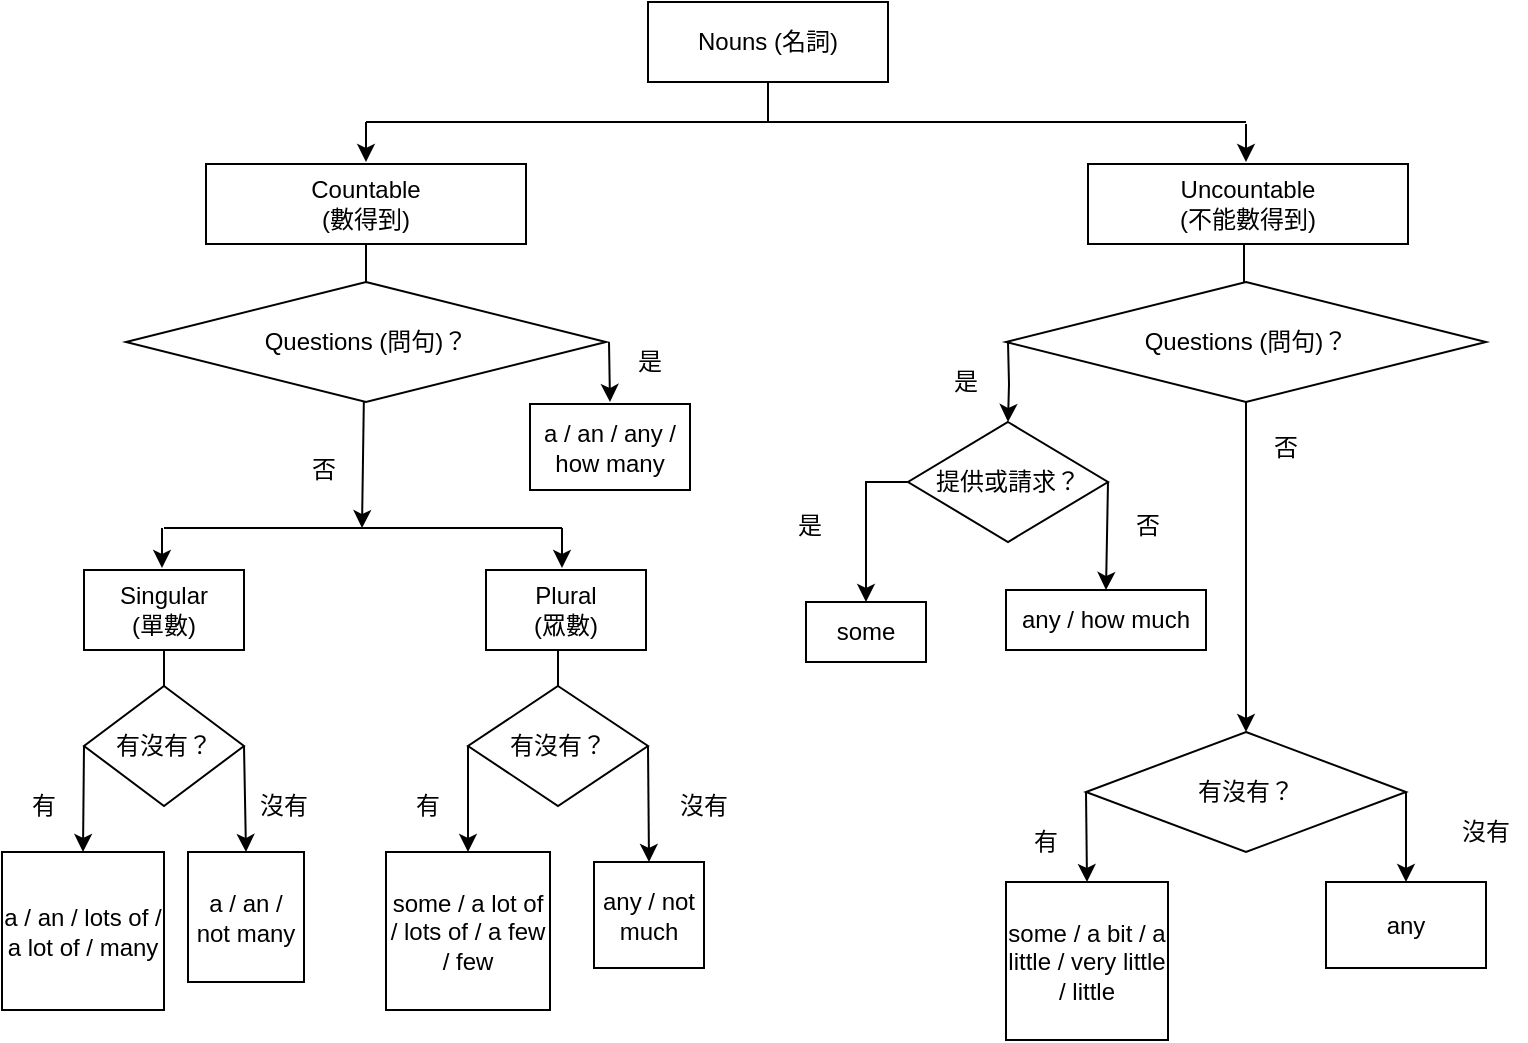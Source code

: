 <mxfile version="13.8.1" type="github"><diagram id="C5RBs43oDa-KdzZeNtuy" name="Page-1"><mxGraphModel dx="1216" dy="791" grid="1" gridSize="10" guides="1" tooltips="1" connect="1" arrows="1" fold="1" page="1" pageScale="1" pageWidth="827" pageHeight="1169" math="0" shadow="0"><root><mxCell id="WIyWlLk6GJQsqaUBKTNV-0"/><mxCell id="WIyWlLk6GJQsqaUBKTNV-1" parent="WIyWlLk6GJQsqaUBKTNV-0"/><mxCell id="ulcF0Oi9tIBlTC5bzUrJ-4" value="Nouns (名詞)" style="rounded=0;whiteSpace=wrap;html=1;" parent="WIyWlLk6GJQsqaUBKTNV-1" vertex="1"><mxGeometry x="341" y="40" width="120" height="40" as="geometry"/></mxCell><mxCell id="ulcF0Oi9tIBlTC5bzUrJ-5" value="" style="endArrow=none;html=1;" parent="WIyWlLk6GJQsqaUBKTNV-1" edge="1"><mxGeometry width="50" height="50" relative="1" as="geometry"><mxPoint x="401" y="100" as="sourcePoint"/><mxPoint x="401" y="80" as="targetPoint"/></mxGeometry></mxCell><mxCell id="ulcF0Oi9tIBlTC5bzUrJ-6" value="" style="endArrow=none;html=1;" parent="WIyWlLk6GJQsqaUBKTNV-1" edge="1"><mxGeometry width="50" height="50" relative="1" as="geometry"><mxPoint x="200" y="100" as="sourcePoint"/><mxPoint x="640" y="100" as="targetPoint"/><Array as="points"/></mxGeometry></mxCell><mxCell id="ulcF0Oi9tIBlTC5bzUrJ-8" value="" style="endArrow=classic;html=1;" parent="WIyWlLk6GJQsqaUBKTNV-1" edge="1"><mxGeometry width="50" height="50" relative="1" as="geometry"><mxPoint x="200" y="100" as="sourcePoint"/><mxPoint x="200" y="120" as="targetPoint"/></mxGeometry></mxCell><mxCell id="ulcF0Oi9tIBlTC5bzUrJ-9" value="" style="endArrow=classic;html=1;" parent="WIyWlLk6GJQsqaUBKTNV-1" edge="1"><mxGeometry width="50" height="50" relative="1" as="geometry"><mxPoint x="640" y="101" as="sourcePoint"/><mxPoint x="640" y="120" as="targetPoint"/></mxGeometry></mxCell><mxCell id="ulcF0Oi9tIBlTC5bzUrJ-11" value="&lt;div&gt;Countable&lt;/div&gt;&lt;div&gt;(數得到)&lt;/div&gt;" style="rounded=0;whiteSpace=wrap;html=1;" parent="WIyWlLk6GJQsqaUBKTNV-1" vertex="1"><mxGeometry x="120" y="121" width="160" height="40" as="geometry"/></mxCell><mxCell id="ulcF0Oi9tIBlTC5bzUrJ-12" value="Uncountable&lt;br&gt;(不能數得到)" style="rounded=0;whiteSpace=wrap;html=1;" parent="WIyWlLk6GJQsqaUBKTNV-1" vertex="1"><mxGeometry x="561" y="121" width="160" height="40" as="geometry"/></mxCell><mxCell id="ulcF0Oi9tIBlTC5bzUrJ-16" value="" style="endArrow=none;html=1;" parent="WIyWlLk6GJQsqaUBKTNV-1" edge="1"><mxGeometry width="50" height="50" relative="1" as="geometry"><mxPoint x="200" y="181" as="sourcePoint"/><mxPoint x="200" y="161" as="targetPoint"/></mxGeometry></mxCell><mxCell id="ulcF0Oi9tIBlTC5bzUrJ-17" value="" style="endArrow=none;html=1;" parent="WIyWlLk6GJQsqaUBKTNV-1" edge="1"><mxGeometry width="50" height="50" relative="1" as="geometry"><mxPoint x="639" y="181" as="sourcePoint"/><mxPoint x="639" y="161" as="targetPoint"/></mxGeometry></mxCell><mxCell id="ulcF0Oi9tIBlTC5bzUrJ-19" value="" style="endArrow=none;html=1;" parent="WIyWlLk6GJQsqaUBKTNV-1" edge="1"><mxGeometry width="50" height="50" relative="1" as="geometry"><mxPoint x="99" y="303" as="sourcePoint"/><mxPoint x="298" y="303" as="targetPoint"/><Array as="points"/></mxGeometry></mxCell><mxCell id="ulcF0Oi9tIBlTC5bzUrJ-20" value="" style="endArrow=classic;html=1;" parent="WIyWlLk6GJQsqaUBKTNV-1" edge="1"><mxGeometry width="50" height="50" relative="1" as="geometry"><mxPoint x="321.5" y="210" as="sourcePoint"/><mxPoint x="322" y="240" as="targetPoint"/></mxGeometry></mxCell><mxCell id="ulcF0Oi9tIBlTC5bzUrJ-21" value="" style="endArrow=classic;html=1;exitX=1;exitY=0.5;exitDx=0;exitDy=0;" parent="WIyWlLk6GJQsqaUBKTNV-1" edge="1"><mxGeometry width="50" height="50" relative="1" as="geometry"><mxPoint x="199" y="234" as="sourcePoint"/><mxPoint x="198" y="303" as="targetPoint"/></mxGeometry></mxCell><mxCell id="ulcF0Oi9tIBlTC5bzUrJ-22" value="" style="endArrow=classic;html=1;entryX=0.5;entryY=0;entryDx=0;entryDy=0;exitX=1;exitY=0.5;exitDx=0;exitDy=0;" parent="WIyWlLk6GJQsqaUBKTNV-1" source="ulcF0Oi9tIBlTC5bzUrJ-58" target="ulcF0Oi9tIBlTC5bzUrJ-62" edge="1"><mxGeometry width="50" height="50" relative="1" as="geometry"><mxPoint x="210" y="716.5" as="sourcePoint"/><mxPoint x="240" y="691.5" as="targetPoint"/></mxGeometry></mxCell><mxCell id="ulcF0Oi9tIBlTC5bzUrJ-23" value="" style="endArrow=classic;html=1;exitX=0.5;exitY=1;exitDx=0;exitDy=0;entryX=0.5;entryY=0;entryDx=0;entryDy=0;" parent="WIyWlLk6GJQsqaUBKTNV-1" source="ulcF0Oi9tIBlTC5bzUrJ-27" target="ulcF0Oi9tIBlTC5bzUrJ-66" edge="1"><mxGeometry width="50" height="50" relative="1" as="geometry"><mxPoint x="761" y="260" as="sourcePoint"/><mxPoint x="761" y="480" as="targetPoint"/></mxGeometry></mxCell><mxCell id="ulcF0Oi9tIBlTC5bzUrJ-24" value="a / an / any / how many" style="rounded=0;whiteSpace=wrap;html=1;" parent="WIyWlLk6GJQsqaUBKTNV-1" vertex="1"><mxGeometry x="282" y="241" width="80" height="43" as="geometry"/></mxCell><mxCell id="ulcF0Oi9tIBlTC5bzUrJ-25" value="&lt;div&gt;Plural&lt;br&gt;&lt;/div&gt;&lt;div&gt;(眾數)&lt;/div&gt;" style="rounded=0;whiteSpace=wrap;html=1;" parent="WIyWlLk6GJQsqaUBKTNV-1" vertex="1"><mxGeometry x="260" y="324" width="80" height="40" as="geometry"/></mxCell><mxCell id="ulcF0Oi9tIBlTC5bzUrJ-26" value="Questions (問句)？" style="rhombus;whiteSpace=wrap;html=1;" parent="WIyWlLk6GJQsqaUBKTNV-1" vertex="1"><mxGeometry x="80" y="180" width="240" height="60" as="geometry"/></mxCell><mxCell id="ulcF0Oi9tIBlTC5bzUrJ-76" value="" style="edgeStyle=orthogonalEdgeStyle;rounded=0;orthogonalLoop=1;jettySize=auto;html=1;entryX=0.5;entryY=0;entryDx=0;entryDy=0;" parent="WIyWlLk6GJQsqaUBKTNV-1" target="ulcF0Oi9tIBlTC5bzUrJ-58" edge="1"><mxGeometry relative="1" as="geometry"><mxPoint x="521" y="210" as="sourcePoint"/></mxGeometry></mxCell><mxCell id="ulcF0Oi9tIBlTC5bzUrJ-27" value="Questions (問句)？" style="rhombus;whiteSpace=wrap;html=1;" parent="WIyWlLk6GJQsqaUBKTNV-1" vertex="1"><mxGeometry x="520" y="180" width="240" height="60" as="geometry"/></mxCell><mxCell id="ulcF0Oi9tIBlTC5bzUrJ-29" value="是" style="text;html=1;strokeColor=none;fillColor=none;align=center;verticalAlign=middle;whiteSpace=wrap;rounded=0;" parent="WIyWlLk6GJQsqaUBKTNV-1" vertex="1"><mxGeometry x="322" y="210" width="40" height="20" as="geometry"/></mxCell><mxCell id="ulcF0Oi9tIBlTC5bzUrJ-31" value="是" style="text;html=1;strokeColor=none;fillColor=none;align=center;verticalAlign=middle;whiteSpace=wrap;rounded=0;" parent="WIyWlLk6GJQsqaUBKTNV-1" vertex="1"><mxGeometry x="402" y="292" width="40" height="20" as="geometry"/></mxCell><mxCell id="ulcF0Oi9tIBlTC5bzUrJ-34" value="否" style="text;html=1;strokeColor=none;fillColor=none;align=center;verticalAlign=middle;whiteSpace=wrap;rounded=0;" parent="WIyWlLk6GJQsqaUBKTNV-1" vertex="1"><mxGeometry x="159" y="264" width="40" height="20" as="geometry"/></mxCell><mxCell id="ulcF0Oi9tIBlTC5bzUrJ-35" value="否" style="text;html=1;strokeColor=none;fillColor=none;align=center;verticalAlign=middle;whiteSpace=wrap;rounded=0;" parent="WIyWlLk6GJQsqaUBKTNV-1" vertex="1"><mxGeometry x="640" y="252.5" width="40" height="20" as="geometry"/></mxCell><mxCell id="ulcF0Oi9tIBlTC5bzUrJ-36" value="&lt;div&gt;Singular &lt;br&gt;&lt;/div&gt;&lt;div&gt;(單數)&lt;/div&gt;" style="rounded=0;whiteSpace=wrap;html=1;" parent="WIyWlLk6GJQsqaUBKTNV-1" vertex="1"><mxGeometry x="59" y="324" width="80" height="40" as="geometry"/></mxCell><mxCell id="ulcF0Oi9tIBlTC5bzUrJ-40" value="" style="endArrow=classic;html=1;" parent="WIyWlLk6GJQsqaUBKTNV-1" edge="1"><mxGeometry width="50" height="50" relative="1" as="geometry"><mxPoint x="98" y="303" as="sourcePoint"/><mxPoint x="98" y="323" as="targetPoint"/></mxGeometry></mxCell><mxCell id="ulcF0Oi9tIBlTC5bzUrJ-41" value="" style="endArrow=classic;html=1;" parent="WIyWlLk6GJQsqaUBKTNV-1" edge="1"><mxGeometry width="50" height="50" relative="1" as="geometry"><mxPoint x="298" y="303" as="sourcePoint"/><mxPoint x="298" y="323" as="targetPoint"/></mxGeometry></mxCell><mxCell id="ulcF0Oi9tIBlTC5bzUrJ-42" value="" style="endArrow=none;html=1;entryX=0.5;entryY=1;entryDx=0;entryDy=0;exitX=0.5;exitY=0;exitDx=0;exitDy=0;" parent="WIyWlLk6GJQsqaUBKTNV-1" source="ulcF0Oi9tIBlTC5bzUrJ-43" target="ulcF0Oi9tIBlTC5bzUrJ-36" edge="1"><mxGeometry width="50" height="50" relative="1" as="geometry"><mxPoint x="54" y="384" as="sourcePoint"/><mxPoint x="-8" y="388" as="targetPoint"/></mxGeometry></mxCell><mxCell id="ulcF0Oi9tIBlTC5bzUrJ-43" value="有沒有？" style="rhombus;whiteSpace=wrap;html=1;" parent="WIyWlLk6GJQsqaUBKTNV-1" vertex="1"><mxGeometry x="59" y="382" width="80" height="60" as="geometry"/></mxCell><mxCell id="ulcF0Oi9tIBlTC5bzUrJ-44" value="" style="endArrow=classic;html=1;exitX=0;exitY=0.5;exitDx=0;exitDy=0;entryX=0.5;entryY=0;entryDx=0;entryDy=0;" parent="WIyWlLk6GJQsqaUBKTNV-1" source="ulcF0Oi9tIBlTC5bzUrJ-43" target="ulcF0Oi9tIBlTC5bzUrJ-45" edge="1"><mxGeometry width="50" height="50" relative="1" as="geometry"><mxPoint x="-68" y="397" as="sourcePoint"/><mxPoint x="-68" y="466" as="targetPoint"/></mxGeometry></mxCell><mxCell id="ulcF0Oi9tIBlTC5bzUrJ-45" value="a / an / lots of / a lot of / many" style="rounded=0;whiteSpace=wrap;html=1;" parent="WIyWlLk6GJQsqaUBKTNV-1" vertex="1"><mxGeometry x="18" y="465" width="81" height="79" as="geometry"/></mxCell><mxCell id="ulcF0Oi9tIBlTC5bzUrJ-46" value="有" style="text;html=1;strokeColor=none;fillColor=none;align=center;verticalAlign=middle;whiteSpace=wrap;rounded=0;" parent="WIyWlLk6GJQsqaUBKTNV-1" vertex="1"><mxGeometry x="19" y="432" width="40" height="20" as="geometry"/></mxCell><mxCell id="ulcF0Oi9tIBlTC5bzUrJ-47" value="" style="endArrow=classic;html=1;exitX=1;exitY=0.5;exitDx=0;exitDy=0;entryX=0.5;entryY=0;entryDx=0;entryDy=0;" parent="WIyWlLk6GJQsqaUBKTNV-1" source="ulcF0Oi9tIBlTC5bzUrJ-43" target="ulcF0Oi9tIBlTC5bzUrJ-48" edge="1"><mxGeometry width="50" height="50" relative="1" as="geometry"><mxPoint x="192" y="412" as="sourcePoint"/><mxPoint x="131" y="466" as="targetPoint"/></mxGeometry></mxCell><mxCell id="ulcF0Oi9tIBlTC5bzUrJ-48" value="a / an / not many" style="rounded=0;whiteSpace=wrap;html=1;" parent="WIyWlLk6GJQsqaUBKTNV-1" vertex="1"><mxGeometry x="111" y="465" width="58" height="65" as="geometry"/></mxCell><mxCell id="ulcF0Oi9tIBlTC5bzUrJ-49" value="&lt;div&gt;沒有&lt;/div&gt;" style="text;html=1;strokeColor=none;fillColor=none;align=center;verticalAlign=middle;whiteSpace=wrap;rounded=0;" parent="WIyWlLk6GJQsqaUBKTNV-1" vertex="1"><mxGeometry x="139" y="432" width="40" height="20" as="geometry"/></mxCell><mxCell id="ulcF0Oi9tIBlTC5bzUrJ-50" value="" style="endArrow=none;html=1;" parent="WIyWlLk6GJQsqaUBKTNV-1" edge="1"><mxGeometry width="50" height="50" relative="1" as="geometry"><mxPoint x="296" y="384" as="sourcePoint"/><mxPoint x="296" y="364" as="targetPoint"/></mxGeometry></mxCell><mxCell id="ulcF0Oi9tIBlTC5bzUrJ-51" value="有沒有？" style="rhombus;whiteSpace=wrap;html=1;" parent="WIyWlLk6GJQsqaUBKTNV-1" vertex="1"><mxGeometry x="251" y="382" width="90" height="60" as="geometry"/></mxCell><mxCell id="ulcF0Oi9tIBlTC5bzUrJ-52" value="" style="endArrow=classic;html=1;exitX=0;exitY=0.5;exitDx=0;exitDy=0;entryX=0.5;entryY=0;entryDx=0;entryDy=0;" parent="WIyWlLk6GJQsqaUBKTNV-1" source="ulcF0Oi9tIBlTC5bzUrJ-51" target="ulcF0Oi9tIBlTC5bzUrJ-53" edge="1"><mxGeometry width="50" height="50" relative="1" as="geometry"><mxPoint x="155" y="397" as="sourcePoint"/><mxPoint x="155" y="466" as="targetPoint"/></mxGeometry></mxCell><mxCell id="ulcF0Oi9tIBlTC5bzUrJ-53" value="some / a lot of / lots of / a few / few" style="rounded=0;whiteSpace=wrap;html=1;" parent="WIyWlLk6GJQsqaUBKTNV-1" vertex="1"><mxGeometry x="210" y="465" width="82" height="79" as="geometry"/></mxCell><mxCell id="ulcF0Oi9tIBlTC5bzUrJ-54" value="有" style="text;html=1;strokeColor=none;fillColor=none;align=center;verticalAlign=middle;whiteSpace=wrap;rounded=0;" parent="WIyWlLk6GJQsqaUBKTNV-1" vertex="1"><mxGeometry x="211" y="432" width="40" height="20" as="geometry"/></mxCell><mxCell id="ulcF0Oi9tIBlTC5bzUrJ-55" value="" style="endArrow=classic;html=1;exitX=1;exitY=0.5;exitDx=0;exitDy=0;entryX=0.5;entryY=0;entryDx=0;entryDy=0;" parent="WIyWlLk6GJQsqaUBKTNV-1" source="ulcF0Oi9tIBlTC5bzUrJ-51" target="ulcF0Oi9tIBlTC5bzUrJ-56" edge="1"><mxGeometry width="50" height="50" relative="1" as="geometry"><mxPoint x="415" y="412" as="sourcePoint"/><mxPoint x="354" y="466" as="targetPoint"/></mxGeometry></mxCell><mxCell id="ulcF0Oi9tIBlTC5bzUrJ-56" value="any / not much" style="rounded=0;whiteSpace=wrap;html=1;" parent="WIyWlLk6GJQsqaUBKTNV-1" vertex="1"><mxGeometry x="314" y="470" width="55" height="53" as="geometry"/></mxCell><mxCell id="ulcF0Oi9tIBlTC5bzUrJ-57" value="&lt;div&gt;沒有&lt;/div&gt;" style="text;html=1;strokeColor=none;fillColor=none;align=center;verticalAlign=middle;whiteSpace=wrap;rounded=0;" parent="WIyWlLk6GJQsqaUBKTNV-1" vertex="1"><mxGeometry x="349" y="432" width="40" height="20" as="geometry"/></mxCell><mxCell id="ulcF0Oi9tIBlTC5bzUrJ-77" value="" style="edgeStyle=orthogonalEdgeStyle;rounded=0;orthogonalLoop=1;jettySize=auto;html=1;entryX=0.5;entryY=0;entryDx=0;entryDy=0;exitX=0;exitY=0.5;exitDx=0;exitDy=0;" parent="WIyWlLk6GJQsqaUBKTNV-1" source="ulcF0Oi9tIBlTC5bzUrJ-58" target="ulcF0Oi9tIBlTC5bzUrJ-65" edge="1"><mxGeometry relative="1" as="geometry"/></mxCell><mxCell id="ulcF0Oi9tIBlTC5bzUrJ-58" value="提供或請求？" style="rhombus;whiteSpace=wrap;html=1;" parent="WIyWlLk6GJQsqaUBKTNV-1" vertex="1"><mxGeometry x="471" y="250" width="100" height="60" as="geometry"/></mxCell><mxCell id="ulcF0Oi9tIBlTC5bzUrJ-60" value="是" style="text;html=1;strokeColor=none;fillColor=none;align=center;verticalAlign=middle;whiteSpace=wrap;rounded=0;" parent="WIyWlLk6GJQsqaUBKTNV-1" vertex="1"><mxGeometry x="480" y="220" width="40" height="20" as="geometry"/></mxCell><mxCell id="ulcF0Oi9tIBlTC5bzUrJ-62" value="any / how much" style="rounded=0;whiteSpace=wrap;html=1;" parent="WIyWlLk6GJQsqaUBKTNV-1" vertex="1"><mxGeometry x="520" y="334" width="100" height="30" as="geometry"/></mxCell><mxCell id="ulcF0Oi9tIBlTC5bzUrJ-64" value="否" style="text;html=1;strokeColor=none;fillColor=none;align=center;verticalAlign=middle;whiteSpace=wrap;rounded=0;" parent="WIyWlLk6GJQsqaUBKTNV-1" vertex="1"><mxGeometry x="571" y="292" width="40" height="20" as="geometry"/></mxCell><mxCell id="ulcF0Oi9tIBlTC5bzUrJ-65" value="some" style="rounded=0;whiteSpace=wrap;html=1;" parent="WIyWlLk6GJQsqaUBKTNV-1" vertex="1"><mxGeometry x="420" y="340" width="60" height="30" as="geometry"/></mxCell><mxCell id="ulcF0Oi9tIBlTC5bzUrJ-66" value="有沒有？" style="rhombus;whiteSpace=wrap;html=1;" parent="WIyWlLk6GJQsqaUBKTNV-1" vertex="1"><mxGeometry x="560" y="405" width="160" height="60" as="geometry"/></mxCell><mxCell id="ulcF0Oi9tIBlTC5bzUrJ-67" value="" style="endArrow=classic;html=1;exitX=0;exitY=0.5;exitDx=0;exitDy=0;entryX=0.5;entryY=0;entryDx=0;entryDy=0;" parent="WIyWlLk6GJQsqaUBKTNV-1" source="ulcF0Oi9tIBlTC5bzUrJ-66" target="ulcF0Oi9tIBlTC5bzUrJ-68" edge="1"><mxGeometry width="50" height="50" relative="1" as="geometry"><mxPoint x="537" y="516" as="sourcePoint"/><mxPoint x="537" y="585" as="targetPoint"/></mxGeometry></mxCell><mxCell id="ulcF0Oi9tIBlTC5bzUrJ-68" value="some / a bit / a little / very little / little" style="rounded=0;whiteSpace=wrap;html=1;" parent="WIyWlLk6GJQsqaUBKTNV-1" vertex="1"><mxGeometry x="520" y="480" width="81" height="79" as="geometry"/></mxCell><mxCell id="ulcF0Oi9tIBlTC5bzUrJ-69" value="有" style="text;html=1;strokeColor=none;fillColor=none;align=center;verticalAlign=middle;whiteSpace=wrap;rounded=0;" parent="WIyWlLk6GJQsqaUBKTNV-1" vertex="1"><mxGeometry x="520" y="450" width="40" height="20" as="geometry"/></mxCell><mxCell id="ulcF0Oi9tIBlTC5bzUrJ-70" value="" style="endArrow=classic;html=1;exitX=1;exitY=0.5;exitDx=0;exitDy=0;entryX=0.5;entryY=0;entryDx=0;entryDy=0;" parent="WIyWlLk6GJQsqaUBKTNV-1" source="ulcF0Oi9tIBlTC5bzUrJ-66" target="ulcF0Oi9tIBlTC5bzUrJ-71" edge="1"><mxGeometry width="50" height="50" relative="1" as="geometry"><mxPoint x="797" y="531" as="sourcePoint"/><mxPoint x="736" y="585" as="targetPoint"/></mxGeometry></mxCell><mxCell id="ulcF0Oi9tIBlTC5bzUrJ-71" value="any" style="rounded=0;whiteSpace=wrap;html=1;" parent="WIyWlLk6GJQsqaUBKTNV-1" vertex="1"><mxGeometry x="680" y="480" width="80" height="43" as="geometry"/></mxCell><mxCell id="ulcF0Oi9tIBlTC5bzUrJ-72" value="&lt;div&gt;沒有&lt;/div&gt;" style="text;html=1;strokeColor=none;fillColor=none;align=center;verticalAlign=middle;whiteSpace=wrap;rounded=0;" parent="WIyWlLk6GJQsqaUBKTNV-1" vertex="1"><mxGeometry x="740" y="445" width="40" height="20" as="geometry"/></mxCell></root></mxGraphModel></diagram></mxfile>